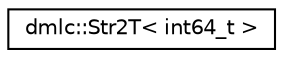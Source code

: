 digraph "Graphical Class Hierarchy"
{
 // LATEX_PDF_SIZE
  edge [fontname="Helvetica",fontsize="10",labelfontname="Helvetica",labelfontsize="10"];
  node [fontname="Helvetica",fontsize="10",shape=record];
  rankdir="LR";
  Node0 [label="dmlc::Str2T\< int64_t \>",height=0.2,width=0.4,color="black", fillcolor="white", style="filled",URL="$classdmlc_1_1Str2T_3_01int64__t_01_4.html",tooltip="Template specialization of Str2T<> interface for signed 64-bit integer."];
}
